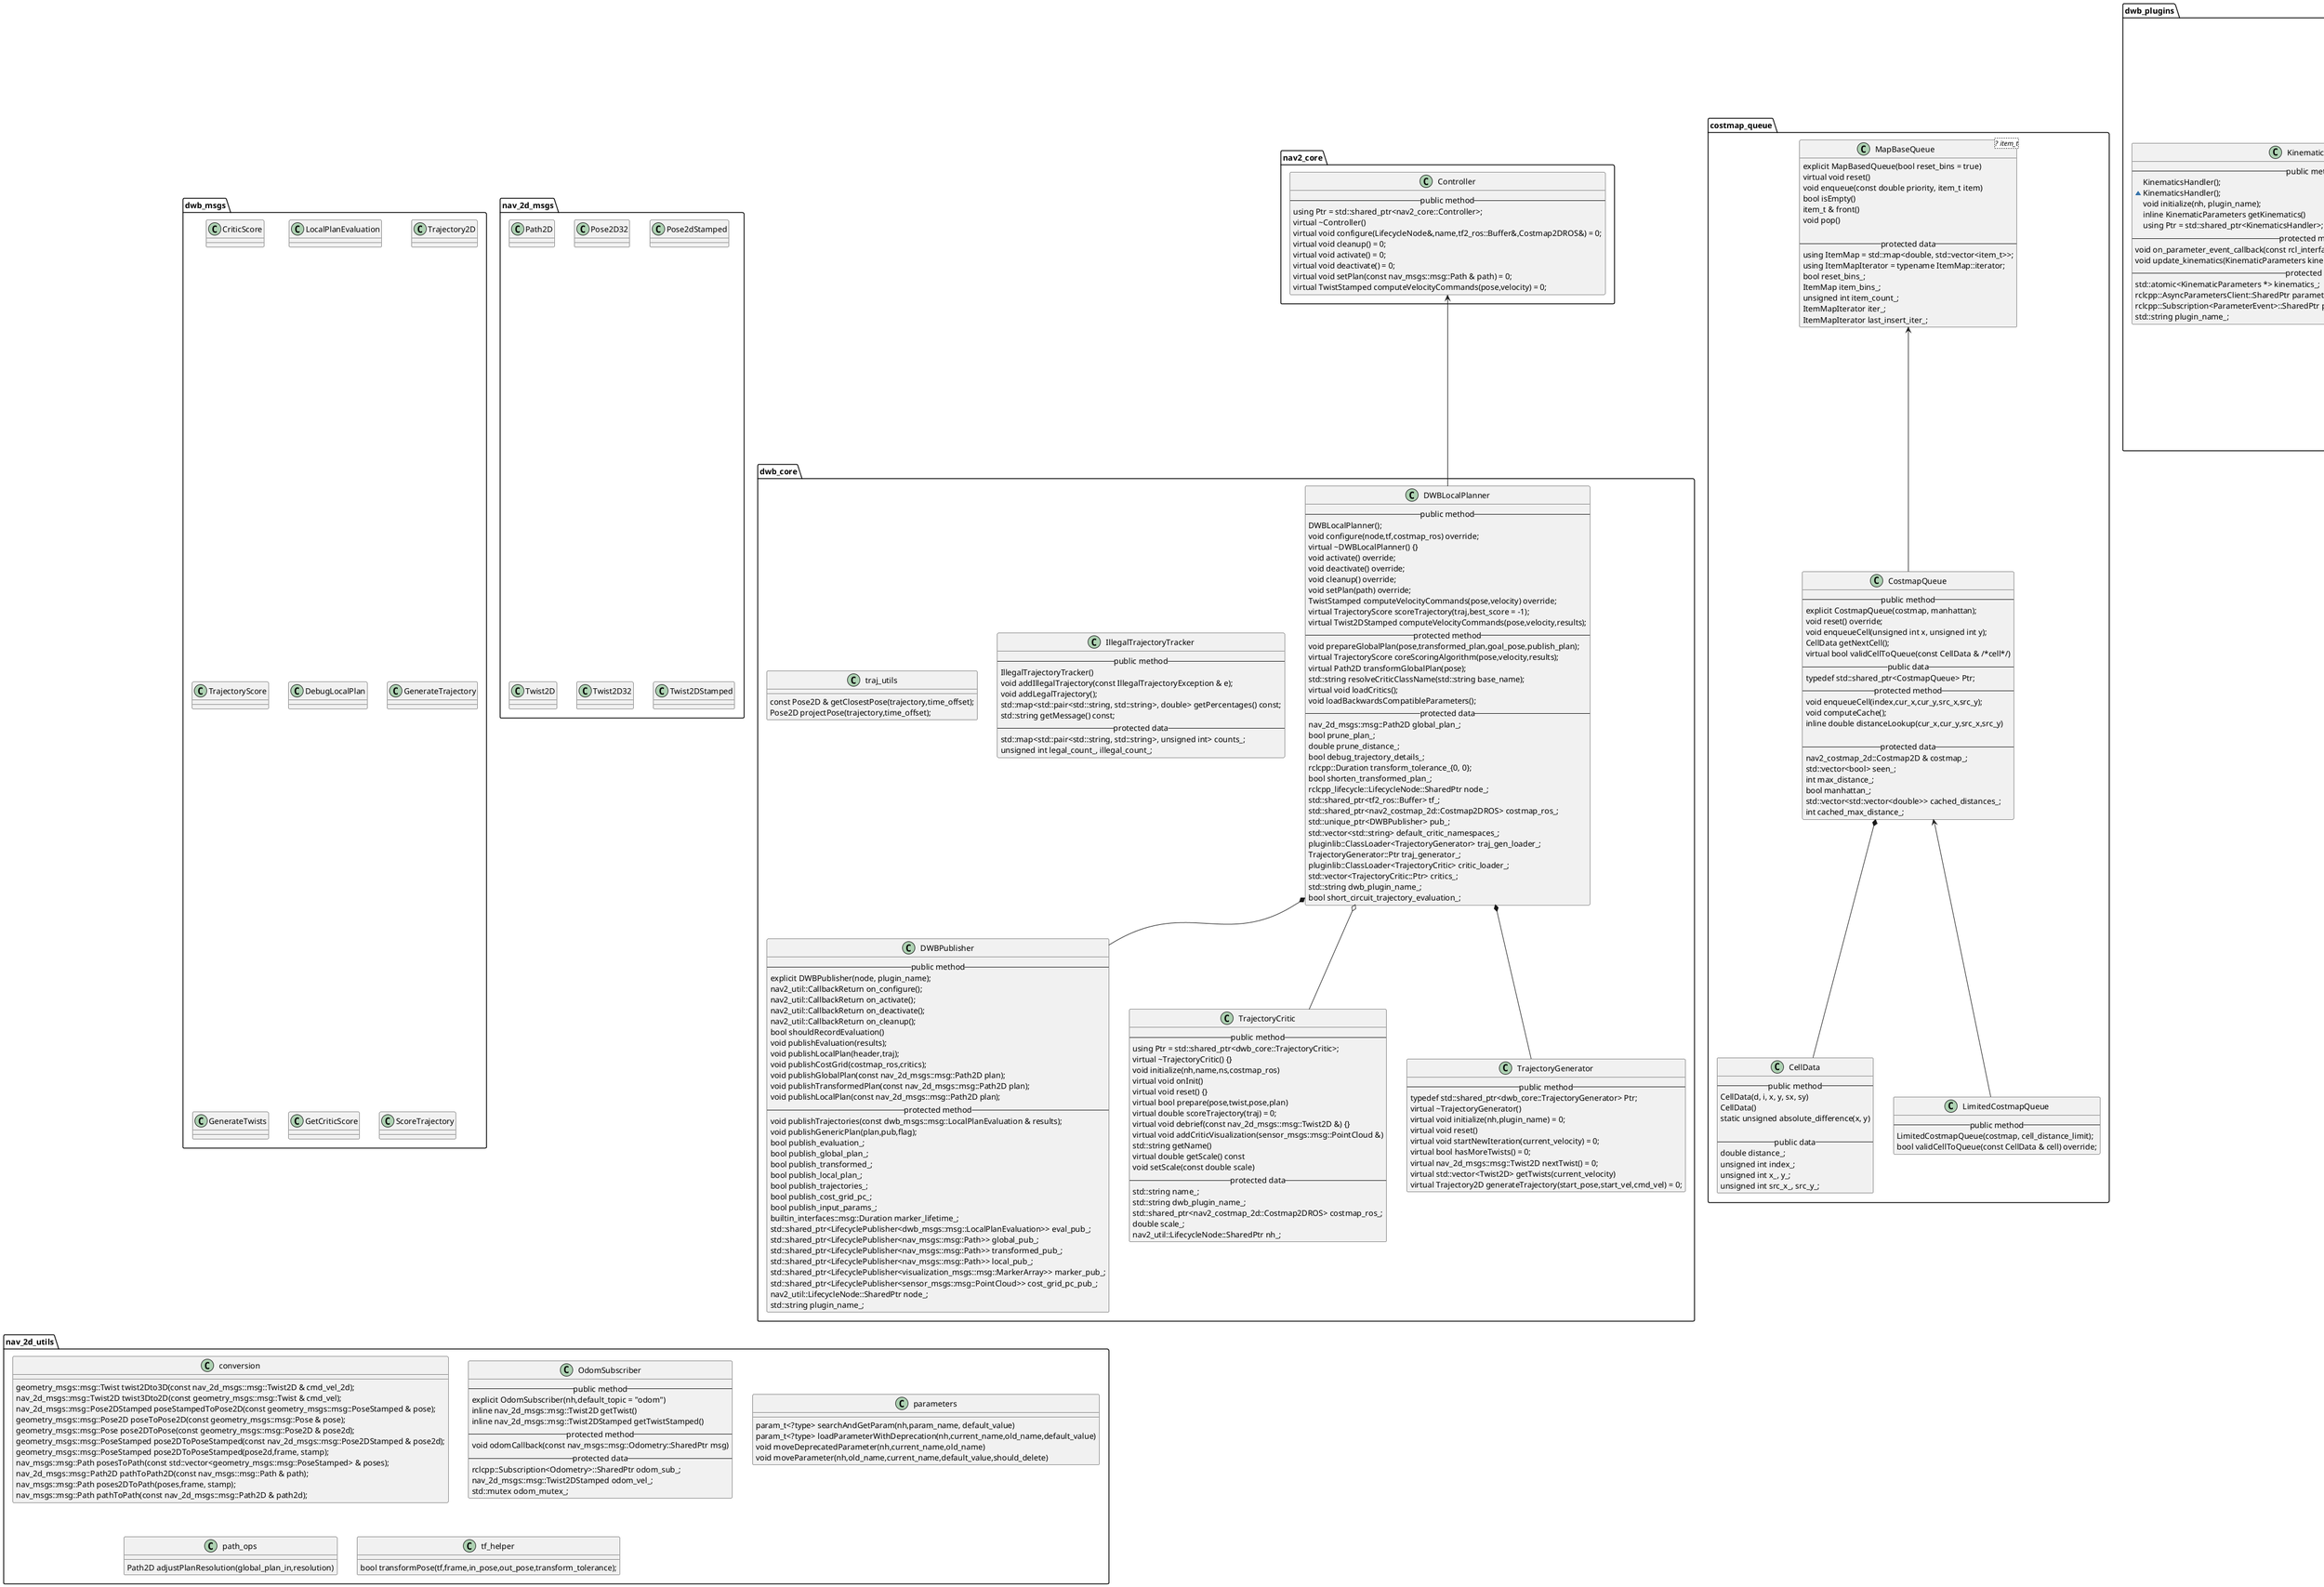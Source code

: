@startuml
'https://plantuml.com/class-diagram
page 2x2
namespace nav2_core{
class Controller{
-- public method --
using Ptr = std::shared_ptr<nav2_core::Controller>;
virtual ~Controller()
virtual void configure(LifecycleNode&,name,tf2_ros::Buffer&,Costmap2DROS&) = 0;
virtual void cleanup() = 0;
virtual void activate() = 0;
virtual void deactivate() = 0;
virtual void setPlan(const nav_msgs::msg::Path & path) = 0;
virtual TwistStamped computeVelocityCommands(pose,velocity) = 0;
}
}

namespace dwb_msgs{
class CriticScore
class LocalPlanEvaluation
class Trajectory2D
class TrajectoryScore

class DebugLocalPlan
class GenerateTrajectory
class GenerateTwists
class GetCriticScore
class ScoreTrajectory
}

namespace nav_2d_msgs{
class Path2D
class Pose2D32
class Pose2dStamped
class Twist2D
class Twist2D32
class Twist2DStamped
}

namespace nav_2d_utils{
class conversion{
geometry_msgs::msg::Twist twist2Dto3D(const nav_2d_msgs::msg::Twist2D & cmd_vel_2d);
nav_2d_msgs::msg::Twist2D twist3Dto2D(const geometry_msgs::msg::Twist & cmd_vel);
nav_2d_msgs::msg::Pose2DStamped poseStampedToPose2D(const geometry_msgs::msg::PoseStamped & pose);
geometry_msgs::msg::Pose2D poseToPose2D(const geometry_msgs::msg::Pose & pose);
geometry_msgs::msg::Pose pose2DToPose(const geometry_msgs::msg::Pose2D & pose2d);
geometry_msgs::msg::PoseStamped pose2DToPoseStamped(const nav_2d_msgs::msg::Pose2DStamped & pose2d);
geometry_msgs::msg::PoseStamped pose2DToPoseStamped(pose2d,frame, stamp);
nav_msgs::msg::Path posesToPath(const std::vector<geometry_msgs::msg::PoseStamped> & poses);
nav_2d_msgs::msg::Path2D pathToPath2D(const nav_msgs::msg::Path & path);
nav_msgs::msg::Path poses2DToPath(poses,frame, stamp);
nav_msgs::msg::Path pathToPath(const nav_2d_msgs::msg::Path2D & path2d);
}
class OdomSubscriber{
-- public method --
explicit OdomSubscriber(nh,default_topic = "odom")
inline nav_2d_msgs::msg::Twist2D getTwist()
inline nav_2d_msgs::msg::Twist2DStamped getTwistStamped()
--protected method --
void odomCallback(const nav_msgs::msg::Odometry::SharedPtr msg)
-- protected data --
rclcpp::Subscription<Odometry>::SharedPtr odom_sub_;
nav_2d_msgs::msg::Twist2DStamped odom_vel_;
std::mutex odom_mutex_;
}
class parameters{
param_t<?type> searchAndGetParam(nh,param_name, default_value)
param_t<?type> loadParameterWithDeprecation(nh,current_name,old_name,default_value)
void moveDeprecatedParameter(nh,current_name,old_name)
void moveParameter(nh,old_name,current_name,default_value,should_delete)
}
class path_ops{
Path2D adjustPlanResolution(global_plan_in,resolution)
}
class tf_helper{
bool transformPose(tf,frame,in_pose,out_pose,transform_tolerance);
}
}


namespace costmap_queue{

class MapBaseQueue<? item_t>{
explicit MapBasedQueue(bool reset_bins = true)
virtual void reset()
void enqueue(const double priority, item_t item)
bool isEmpty()
item_t & front()
void pop()

-- protected data --
using ItemMap = std::map<double, std::vector<item_t>>;
using ItemMapIterator = typename ItemMap::iterator;
bool reset_bins_;
ItemMap item_bins_;
unsigned int item_count_;
ItemMapIterator iter_;
ItemMapIterator last_insert_iter_;
}

class CellData{
-- public method --
CellData(d, i, x, y, sx, sy)
CellData()
static unsigned absolute_difference(x, y)

-- public data --
double distance_;
unsigned int index_;
unsigned int x_, y_;
unsigned int src_x_, src_y_;
}

class CostmapQueue{
-- public method --
explicit CostmapQueue(costmap, manhattan);
void reset() override;
void enqueueCell(unsigned int x, unsigned int y);
CellData getNextCell();
virtual bool validCellToQueue(const CellData & /*cell*/)
-- public data --
typedef std::shared_ptr<CostmapQueue> Ptr;
-- protected method --
void enqueueCell(index,cur_x,cur_y,src_x,src_y);
void computeCache();
inline double distanceLookup(cur_x,cur_y,src_x,src_y)

-- protected data --
nav2_costmap_2d::Costmap2D & costmap_;
std::vector<bool> seen_;
int max_distance_;
bool manhattan_;
std::vector<std::vector<double>> cached_distances_;
int cached_max_distance_;
}

class LimitedCostmapQueue{
-- public method --
LimitedCostmapQueue(costmap, cell_distance_limit);
bool validCellToQueue(const CellData & cell) override;
}


MapBaseQueue <-- CostmapQueue
CostmapQueue *-- CellData
CostmapQueue <-- LimitedCostmapQueue
}


namespace dwb_plugins{
class KinematicParameters
{
-- public method --
friend class KinematicsHandler;
inline double getMinX()
inline double getMaxX()
inline double getAccX()
inline double getDecelX()
inline double getMinY()
inline double getMaxY()
inline double getAccY()
inline double getDecelY()
inline double getMinSpeedXY()
inline double getMaxSpeedXY()
inline double getMinTheta()
inline double getMaxTheta()
inline double getAccTheta()
inline double getDecelTheta()
inline double getMinSpeedTheta()
inline double getMinSpeedXY_SQ()
inline double getMaxSpeedXY_SQ()
-- protected data --
double min_vel_x_;
double min_vel_y_;
double max_vel_x_;
double max_vel_y_;
double max_vel_theta_;
double min_speed_xy_;
double max_speed_xy_;
double min_speed_theta_;
double acc_lim_x_;
double acc_lim_y_;
double acc_lim_theta_;
double decel_lim_x_;
double decel_lim_y_;
double decel_lim_theta_;
double min_speed_xy_sq_;
double max_speed_xy_sq_;
}

class KinematicsHandler
{
-- public method --
KinematicsHandler();
~KinematicsHandler();
void initialize(nh, plugin_name);
inline KinematicParameters getKinematics()
using Ptr = std::shared_ptr<KinematicsHandler>;
-- protected method --
void on_parameter_event_callback(const rcl_interfaces::msg::ParameterEvent::SharedPtr event);
void update_kinematics(KinematicParameters kinematics);
-- protected data --
std::atomic<KinematicParameters *> kinematics_;
rclcpp::AsyncParametersClient::SharedPtr parameters_client_;
rclcpp::Subscription<ParameterEvent>::SharedPtr parameter_event_sub_;
std::string plugin_name_;
}

}




namespace dwb_core{
class DWBLocalPlanner{
-- public method --
DWBLocalPlanner();
void configure(node,tf,costmap_ros) override;
virtual ~DWBLocalPlanner() {}
void activate() override;
void deactivate() override;
void cleanup() override;
void setPlan(path) override;
TwistStamped computeVelocityCommands(pose,velocity) override;
virtual TrajectoryScore scoreTrajectory(traj,best_score = -1);
virtual Twist2DStamped computeVelocityCommands(pose,velocity,results);
-- protected method --
void prepareGlobalPlan(pose,transformed_plan,goal_pose,publish_plan);
virtual TrajectoryScore coreScoringAlgorithm(pose,velocity,results);
virtual Path2D transformGlobalPlan(pose);
std::string resolveCriticClassName(std::string base_name);
virtual void loadCritics();
void loadBackwardsCompatibleParameters();
-- protected data --
nav_2d_msgs::msg::Path2D global_plan_;
bool prune_plan_;
double prune_distance_;
bool debug_trajectory_details_;
rclcpp::Duration transform_tolerance_{0, 0};
bool shorten_transformed_plan_;
rclcpp_lifecycle::LifecycleNode::SharedPtr node_;
std::shared_ptr<tf2_ros::Buffer> tf_;
std::shared_ptr<nav2_costmap_2d::Costmap2DROS> costmap_ros_;
std::unique_ptr<DWBPublisher> pub_;
std::vector<std::string> default_critic_namespaces_;
pluginlib::ClassLoader<TrajectoryGenerator> traj_gen_loader_;
TrajectoryGenerator::Ptr traj_generator_;
pluginlib::ClassLoader<TrajectoryCritic> critic_loader_;
std::vector<TrajectoryCritic::Ptr> critics_;
std::string dwb_plugin_name_;
bool short_circuit_trajectory_evaluation_;
}

class IllegalTrajectoryTracker{
-- public method --
IllegalTrajectoryTracker()
void addIllegalTrajectory(const IllegalTrajectoryException & e);
void addLegalTrajectory();
std::map<std::pair<std::string, std::string>, double> getPercentages() const;
std::string getMessage() const;
-- protected data --
std::map<std::pair<std::string, std::string>, unsigned int> counts_;
unsigned int legal_count_, illegal_count_;
}

class DWBPublisher
{
-- public method --
explicit DWBPublisher(node, plugin_name);
nav2_util::CallbackReturn on_configure();
nav2_util::CallbackReturn on_activate();
nav2_util::CallbackReturn on_deactivate();
nav2_util::CallbackReturn on_cleanup();
bool shouldRecordEvaluation()
void publishEvaluation(results);
void publishLocalPlan(header,traj);
void publishCostGrid(costmap_ros,critics);
void publishGlobalPlan(const nav_2d_msgs::msg::Path2D plan);
void publishTransformedPlan(const nav_2d_msgs::msg::Path2D plan);
void publishLocalPlan(const nav_2d_msgs::msg::Path2D plan);
-- protected method --
void publishTrajectories(const dwb_msgs::msg::LocalPlanEvaluation & results);
void publishGenericPlan(plan,pub,flag);
bool publish_evaluation_;
bool publish_global_plan_;
bool publish_transformed_;
bool publish_local_plan_;
bool publish_trajectories_;
bool publish_cost_grid_pc_;
bool publish_input_params_;
builtin_interfaces::msg::Duration marker_lifetime_;
std::shared_ptr<LifecyclePublisher<dwb_msgs::msg::LocalPlanEvaluation>> eval_pub_;
std::shared_ptr<LifecyclePublisher<nav_msgs::msg::Path>> global_pub_;
std::shared_ptr<LifecyclePublisher<nav_msgs::msg::Path>> transformed_pub_;
std::shared_ptr<LifecyclePublisher<nav_msgs::msg::Path>> local_pub_;
std::shared_ptr<LifecyclePublisher<visualization_msgs::msg::MarkerArray>> marker_pub_;
std::shared_ptr<LifecyclePublisher<sensor_msgs::msg::PointCloud>> cost_grid_pc_pub_;
nav2_util::LifecycleNode::SharedPtr node_;
std::string plugin_name_;
}

class TrajectoryCritic
{
-- public method --
using Ptr = std::shared_ptr<dwb_core::TrajectoryCritic>;
virtual ~TrajectoryCritic() {}
void initialize(nh,name,ns,costmap_ros)
virtual void onInit()
virtual void reset() {}
virtual bool prepare(pose,twist,pose,plan)
virtual double scoreTrajectory(traj) = 0;
virtual void debrief(const nav_2d_msgs::msg::Twist2D &) {}
virtual void addCriticVisualization(sensor_msgs::msg::PointCloud &)
std::string getName()
virtual double getScale() const
void setScale(const double scale)
-- protected data --
std::string name_;
std::string dwb_plugin_name_;
std::shared_ptr<nav2_costmap_2d::Costmap2DROS> costmap_ros_;
double scale_;
nav2_util::LifecycleNode::SharedPtr nh_;
}

class TrajectoryGenerator{
-- public method --
typedef std::shared_ptr<dwb_core::TrajectoryGenerator> Ptr;
virtual ~TrajectoryGenerator()
virtual void initialize(nh,plugin_name) = 0;
virtual void reset()
virtual void startNewIteration(current_velocity) = 0;
virtual bool hasMoreTwists() = 0;
virtual nav_2d_msgs::msg::Twist2D nextTwist() = 0;
virtual std::vector<Twist2D> getTwists(current_velocity)
virtual Trajectory2D generateTrajectory(start_pose,start_vel,cmd_vel) = 0;
}

class traj_utils
{
const Pose2D & getClosestPose(trajectory,time_offset);
Pose2D projectPose(trajectory,time_offset);
}


DWBLocalPlanner *-- DWBPublisher
DWBLocalPlanner o-- TrajectoryCritic
DWBLocalPlanner *-- TrajectoryGenerator
}



nav2_core.Controller <-- dwb_core.DWBLocalPlanner




@enduml